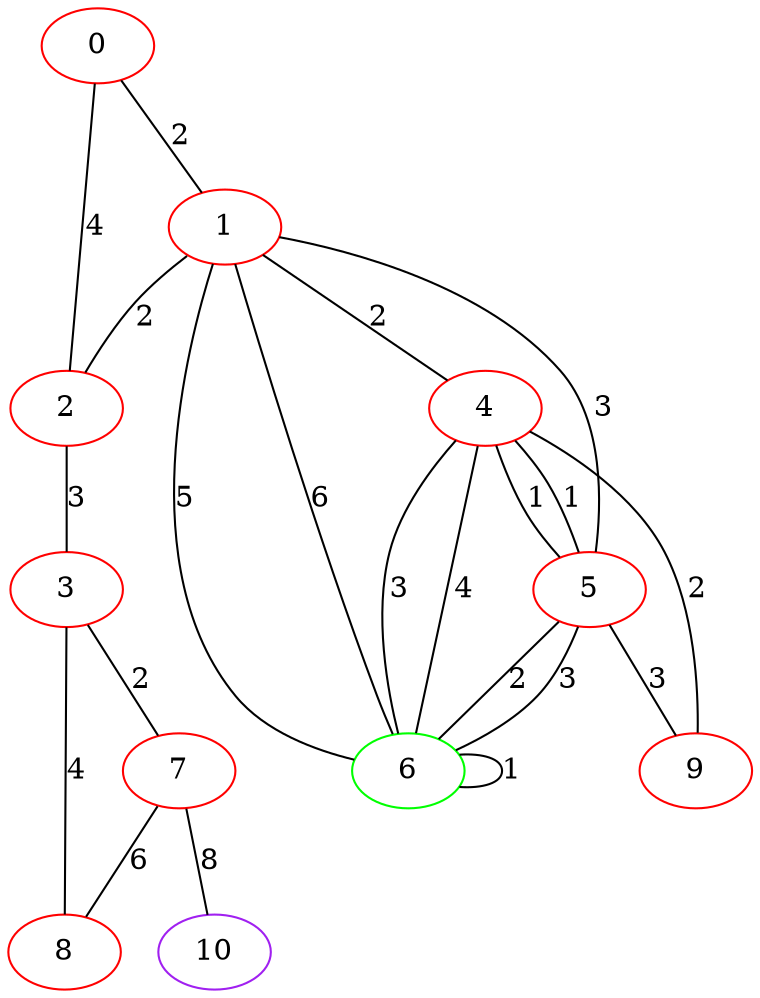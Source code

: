 graph "" {
0 [color=red, weight=1];
1 [color=red, weight=1];
2 [color=red, weight=1];
3 [color=red, weight=1];
4 [color=red, weight=1];
5 [color=red, weight=1];
6 [color=green, weight=2];
7 [color=red, weight=1];
8 [color=red, weight=1];
9 [color=red, weight=1];
10 [color=purple, weight=4];
0 -- 1  [key=0, label=2];
0 -- 2  [key=0, label=4];
1 -- 2  [key=0, label=2];
1 -- 4  [key=0, label=2];
1 -- 5  [key=0, label=3];
1 -- 6  [key=0, label=5];
1 -- 6  [key=1, label=6];
2 -- 3  [key=0, label=3];
3 -- 8  [key=0, label=4];
3 -- 7  [key=0, label=2];
4 -- 9  [key=0, label=2];
4 -- 5  [key=0, label=1];
4 -- 5  [key=1, label=1];
4 -- 6  [key=0, label=3];
4 -- 6  [key=1, label=4];
5 -- 9  [key=0, label=3];
5 -- 6  [key=0, label=2];
5 -- 6  [key=1, label=3];
6 -- 6  [key=0, label=1];
7 -- 8  [key=0, label=6];
7 -- 10  [key=0, label=8];
}
